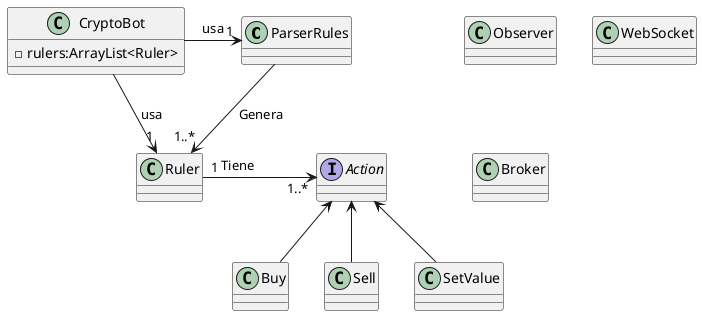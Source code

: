 @startuml
class ParserRules{

}

class Action{

}

class Observer{

}

class WebSocket{
}

class Broker{

}
class Ruler{

}
Interface Action{

}
class Buy{

}
class Sell{
}
class SetValue{

}

class CryptoBot{
-rulers:ArrayList<Ruler>
}
class Broker{

}
CryptoBot -> "1" ParserRules: "usa"
CryptoBot -> "1" Ruler: "usa"
Ruler "1" -> "1..*" Action: "Tiene             "
ParserRules --> "1..*" Ruler: "Genera "
Action <-- Sell
Action <-- Buy
Action <-- SetValue

@enduml
